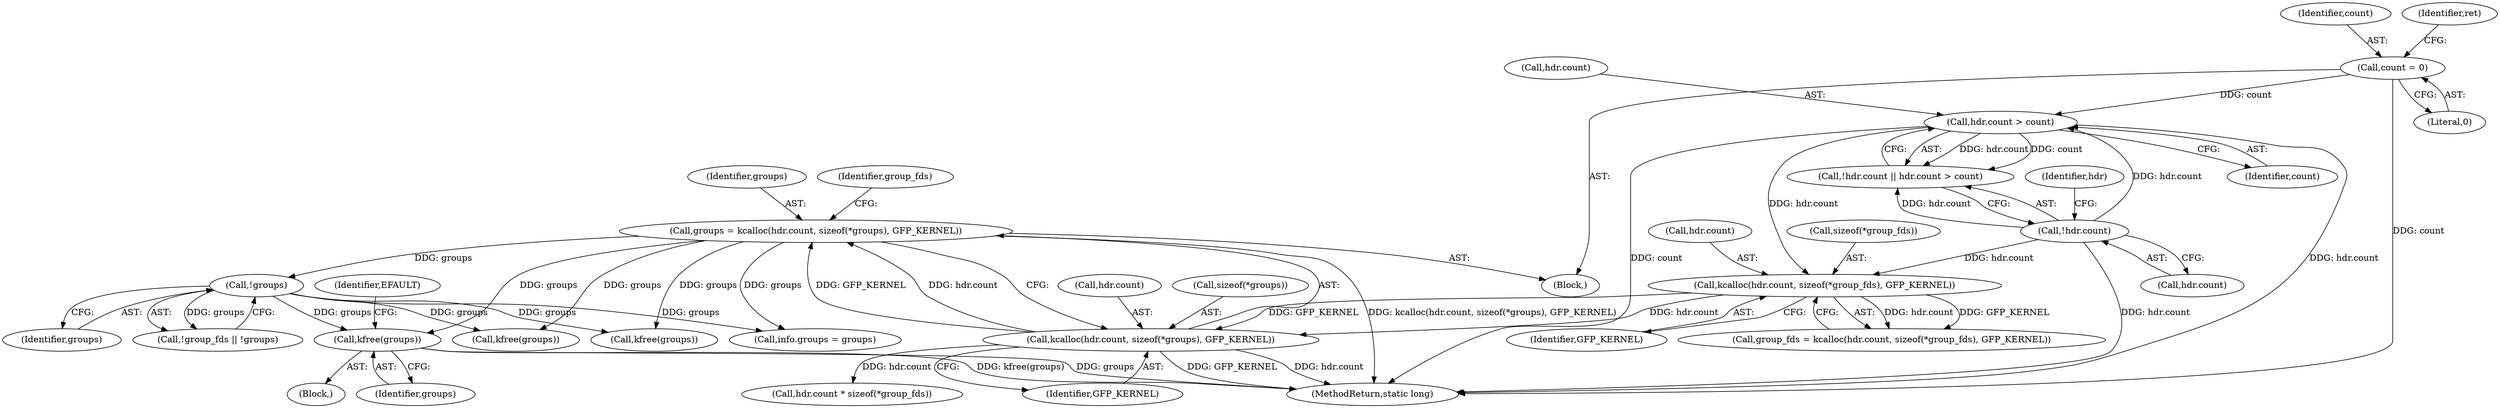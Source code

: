 digraph "0_linux_05692d7005a364add85c6e25a6c4447ce08f913a@API" {
"1001244" [label="(Call,kfree(groups))"];
"1001202" [label="(Call,groups = kcalloc(hdr.count, sizeof(*groups), GFP_KERNEL))"];
"1001204" [label="(Call,kcalloc(hdr.count, sizeof(*groups), GFP_KERNEL))"];
"1001194" [label="(Call,kcalloc(hdr.count, sizeof(*group_fds), GFP_KERNEL))"];
"1001184" [label="(Call,hdr.count > count)"];
"1001180" [label="(Call,!hdr.count)"];
"1001111" [label="(Call,count = 0)"];
"1001216" [label="(Call,!groups)"];
"1001216" [label="(Call,!groups)"];
"1001192" [label="(Call,group_fds = kcalloc(hdr.count, sizeof(*group_fds), GFP_KERNEL))"];
"1001180" [label="(Call,!hdr.count)"];
"1001213" [label="(Call,!group_fds || !groups)"];
"1001203" [label="(Identifier,groups)"];
"1001201" [label="(Identifier,GFP_KERNEL)"];
"1001241" [label="(Block,)"];
"1001184" [label="(Call,hdr.count > count)"];
"1001215" [label="(Identifier,group_fds)"];
"1001380" [label="(MethodReturn,static long)"];
"1001204" [label="(Call,kcalloc(hdr.count, sizeof(*groups), GFP_KERNEL))"];
"1001194" [label="(Call,kcalloc(hdr.count, sizeof(*group_fds), GFP_KERNEL))"];
"1001234" [label="(Call,hdr.count * sizeof(*group_fds))"];
"1001100" [label="(Block,)"];
"1001198" [label="(Call,sizeof(*group_fds))"];
"1001245" [label="(Identifier,groups)"];
"1001205" [label="(Call,hdr.count)"];
"1001324" [label="(Call,info.groups = groups)"];
"1001188" [label="(Identifier,count)"];
"1001373" [label="(Call,kfree(groups))"];
"1001195" [label="(Call,hdr.count)"];
"1001185" [label="(Call,hdr.count)"];
"1001217" [label="(Identifier,groups)"];
"1001211" [label="(Identifier,GFP_KERNEL)"];
"1001202" [label="(Call,groups = kcalloc(hdr.count, sizeof(*groups), GFP_KERNEL))"];
"1001111" [label="(Call,count = 0)"];
"1001208" [label="(Call,sizeof(*groups))"];
"1001248" [label="(Identifier,EFAULT)"];
"1001244" [label="(Call,kfree(groups))"];
"1001221" [label="(Call,kfree(groups))"];
"1001179" [label="(Call,!hdr.count || hdr.count > count)"];
"1001181" [label="(Call,hdr.count)"];
"1001186" [label="(Identifier,hdr)"];
"1001113" [label="(Literal,0)"];
"1001112" [label="(Identifier,count)"];
"1001116" [label="(Identifier,ret)"];
"1001244" -> "1001241"  [label="AST: "];
"1001244" -> "1001245"  [label="CFG: "];
"1001245" -> "1001244"  [label="AST: "];
"1001248" -> "1001244"  [label="CFG: "];
"1001244" -> "1001380"  [label="DDG: kfree(groups)"];
"1001244" -> "1001380"  [label="DDG: groups"];
"1001202" -> "1001244"  [label="DDG: groups"];
"1001216" -> "1001244"  [label="DDG: groups"];
"1001202" -> "1001100"  [label="AST: "];
"1001202" -> "1001204"  [label="CFG: "];
"1001203" -> "1001202"  [label="AST: "];
"1001204" -> "1001202"  [label="AST: "];
"1001215" -> "1001202"  [label="CFG: "];
"1001202" -> "1001380"  [label="DDG: kcalloc(hdr.count, sizeof(*groups), GFP_KERNEL)"];
"1001204" -> "1001202"  [label="DDG: hdr.count"];
"1001204" -> "1001202"  [label="DDG: GFP_KERNEL"];
"1001202" -> "1001216"  [label="DDG: groups"];
"1001202" -> "1001221"  [label="DDG: groups"];
"1001202" -> "1001324"  [label="DDG: groups"];
"1001202" -> "1001373"  [label="DDG: groups"];
"1001204" -> "1001211"  [label="CFG: "];
"1001205" -> "1001204"  [label="AST: "];
"1001208" -> "1001204"  [label="AST: "];
"1001211" -> "1001204"  [label="AST: "];
"1001204" -> "1001380"  [label="DDG: hdr.count"];
"1001204" -> "1001380"  [label="DDG: GFP_KERNEL"];
"1001194" -> "1001204"  [label="DDG: hdr.count"];
"1001194" -> "1001204"  [label="DDG: GFP_KERNEL"];
"1001204" -> "1001234"  [label="DDG: hdr.count"];
"1001194" -> "1001192"  [label="AST: "];
"1001194" -> "1001201"  [label="CFG: "];
"1001195" -> "1001194"  [label="AST: "];
"1001198" -> "1001194"  [label="AST: "];
"1001201" -> "1001194"  [label="AST: "];
"1001192" -> "1001194"  [label="CFG: "];
"1001194" -> "1001192"  [label="DDG: hdr.count"];
"1001194" -> "1001192"  [label="DDG: GFP_KERNEL"];
"1001184" -> "1001194"  [label="DDG: hdr.count"];
"1001180" -> "1001194"  [label="DDG: hdr.count"];
"1001184" -> "1001179"  [label="AST: "];
"1001184" -> "1001188"  [label="CFG: "];
"1001185" -> "1001184"  [label="AST: "];
"1001188" -> "1001184"  [label="AST: "];
"1001179" -> "1001184"  [label="CFG: "];
"1001184" -> "1001380"  [label="DDG: count"];
"1001184" -> "1001380"  [label="DDG: hdr.count"];
"1001184" -> "1001179"  [label="DDG: hdr.count"];
"1001184" -> "1001179"  [label="DDG: count"];
"1001180" -> "1001184"  [label="DDG: hdr.count"];
"1001111" -> "1001184"  [label="DDG: count"];
"1001180" -> "1001179"  [label="AST: "];
"1001180" -> "1001181"  [label="CFG: "];
"1001181" -> "1001180"  [label="AST: "];
"1001186" -> "1001180"  [label="CFG: "];
"1001179" -> "1001180"  [label="CFG: "];
"1001180" -> "1001380"  [label="DDG: hdr.count"];
"1001180" -> "1001179"  [label="DDG: hdr.count"];
"1001111" -> "1001100"  [label="AST: "];
"1001111" -> "1001113"  [label="CFG: "];
"1001112" -> "1001111"  [label="AST: "];
"1001113" -> "1001111"  [label="AST: "];
"1001116" -> "1001111"  [label="CFG: "];
"1001111" -> "1001380"  [label="DDG: count"];
"1001216" -> "1001213"  [label="AST: "];
"1001216" -> "1001217"  [label="CFG: "];
"1001217" -> "1001216"  [label="AST: "];
"1001213" -> "1001216"  [label="CFG: "];
"1001216" -> "1001213"  [label="DDG: groups"];
"1001216" -> "1001221"  [label="DDG: groups"];
"1001216" -> "1001324"  [label="DDG: groups"];
"1001216" -> "1001373"  [label="DDG: groups"];
}
